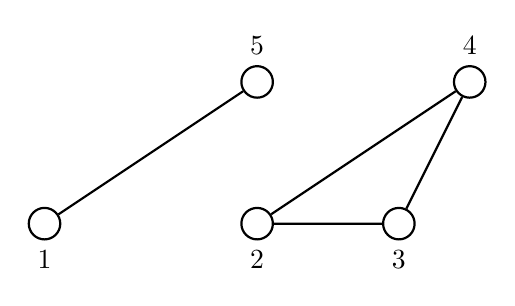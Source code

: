 \begin{tikzpicture}[style=thick,scale=0.9]
\tikzstyle{vertex}=[draw, circle, fill=white, inner sep=0pt, minimum size=4mm]

\node[vertex] (1) at (-3,-1) [label=below:$1$] {};
\node[vertex] (2) at ( 0,-1) [label=below:$2$] {};
\node[vertex] (3) at ( 2,-1) [label=below:$3$] {};
\node[vertex] (4) at ( 3, 1) [label=above:$4$] {};
\node[vertex] (5) at ( 0, 1) [label=above:$5$] {};

\draw (1) -- (5);
\draw (2) -- (3) -- (4) -- (2);

\end{tikzpicture}
